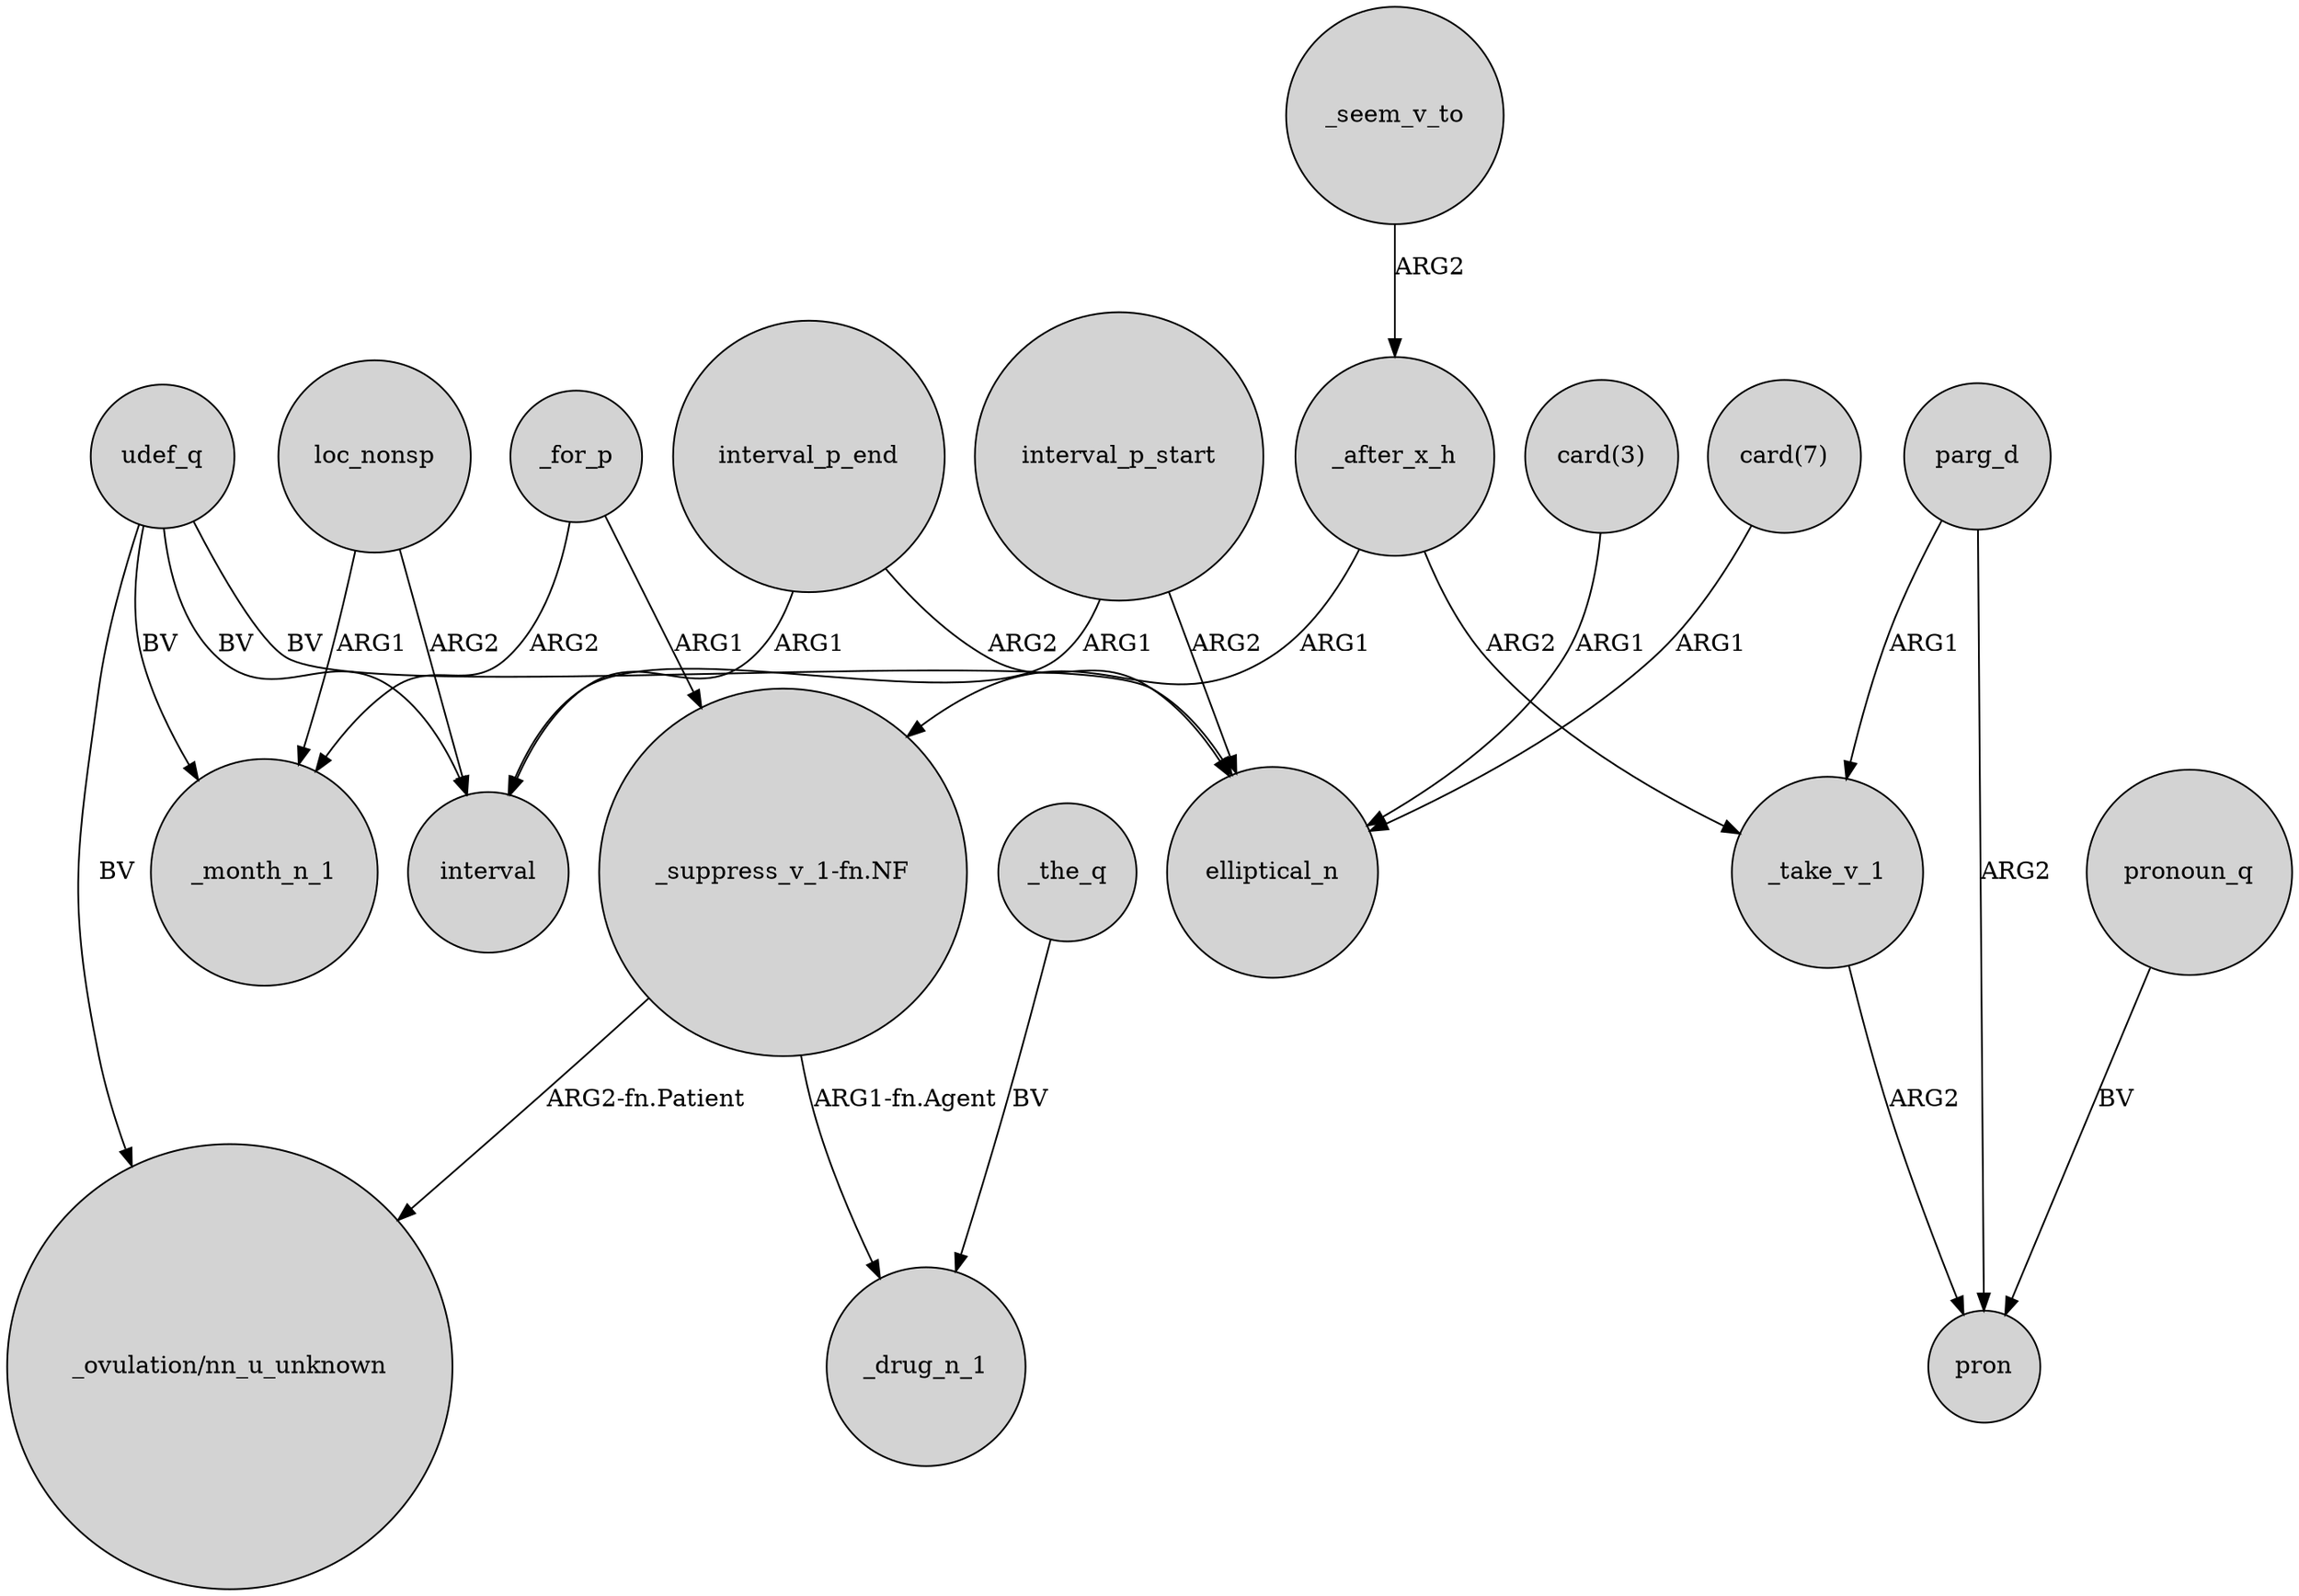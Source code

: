 digraph {
	node [shape=circle style=filled]
	_for_p -> _month_n_1 [label=ARG2]
	udef_q -> "_ovulation/nn_u_unknown" [label=BV]
	_for_p -> "_suppress_v_1-fn.NF" [label=ARG1]
	loc_nonsp -> interval [label=ARG2]
	udef_q -> elliptical_n [label=BV]
	loc_nonsp -> _month_n_1 [label=ARG1]
	"_suppress_v_1-fn.NF" -> _drug_n_1 [label="ARG1-fn.Agent"]
	interval_p_end -> elliptical_n [label=ARG2]
	"card(7)" -> elliptical_n [label=ARG1]
	interval_p_start -> elliptical_n [label=ARG2]
	_after_x_h -> _take_v_1 [label=ARG2]
	udef_q -> _month_n_1 [label=BV]
	_take_v_1 -> pron [label=ARG2]
	parg_d -> pron [label=ARG2]
	_the_q -> _drug_n_1 [label=BV]
	"card(3)" -> elliptical_n [label=ARG1]
	pronoun_q -> pron [label=BV]
	"_suppress_v_1-fn.NF" -> "_ovulation/nn_u_unknown" [label="ARG2-fn.Patient"]
	interval_p_start -> interval [label=ARG1]
	_after_x_h -> "_suppress_v_1-fn.NF" [label=ARG1]
	_seem_v_to -> _after_x_h [label=ARG2]
	interval_p_end -> interval [label=ARG1]
	udef_q -> interval [label=BV]
	parg_d -> _take_v_1 [label=ARG1]
}
